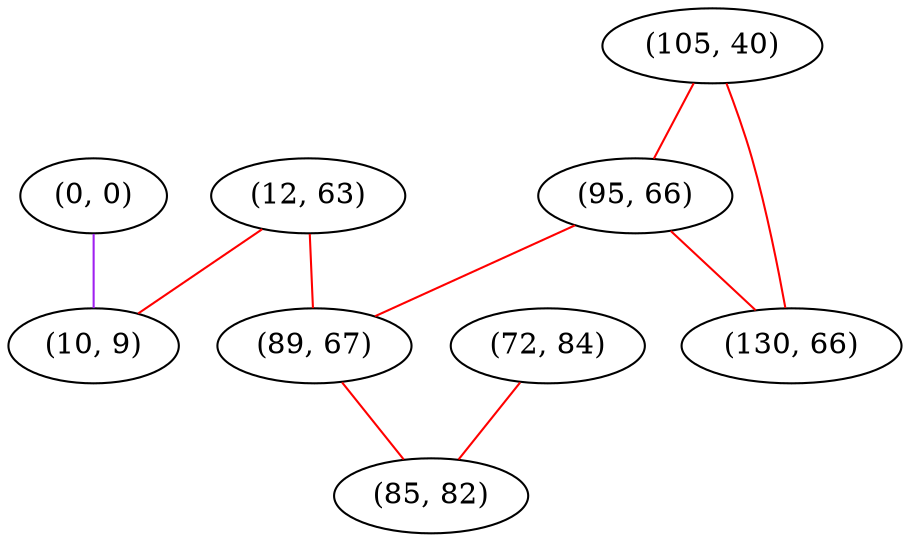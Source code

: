 graph "" {
"(0, 0)";
"(105, 40)";
"(72, 84)";
"(12, 63)";
"(95, 66)";
"(130, 66)";
"(89, 67)";
"(85, 82)";
"(10, 9)";
"(0, 0)" -- "(10, 9)"  [color=purple, key=0, weight=4];
"(105, 40)" -- "(95, 66)"  [color=red, key=0, weight=1];
"(105, 40)" -- "(130, 66)"  [color=red, key=0, weight=1];
"(72, 84)" -- "(85, 82)"  [color=red, key=0, weight=1];
"(12, 63)" -- "(89, 67)"  [color=red, key=0, weight=1];
"(12, 63)" -- "(10, 9)"  [color=red, key=0, weight=1];
"(95, 66)" -- "(89, 67)"  [color=red, key=0, weight=1];
"(95, 66)" -- "(130, 66)"  [color=red, key=0, weight=1];
"(89, 67)" -- "(85, 82)"  [color=red, key=0, weight=1];
}
